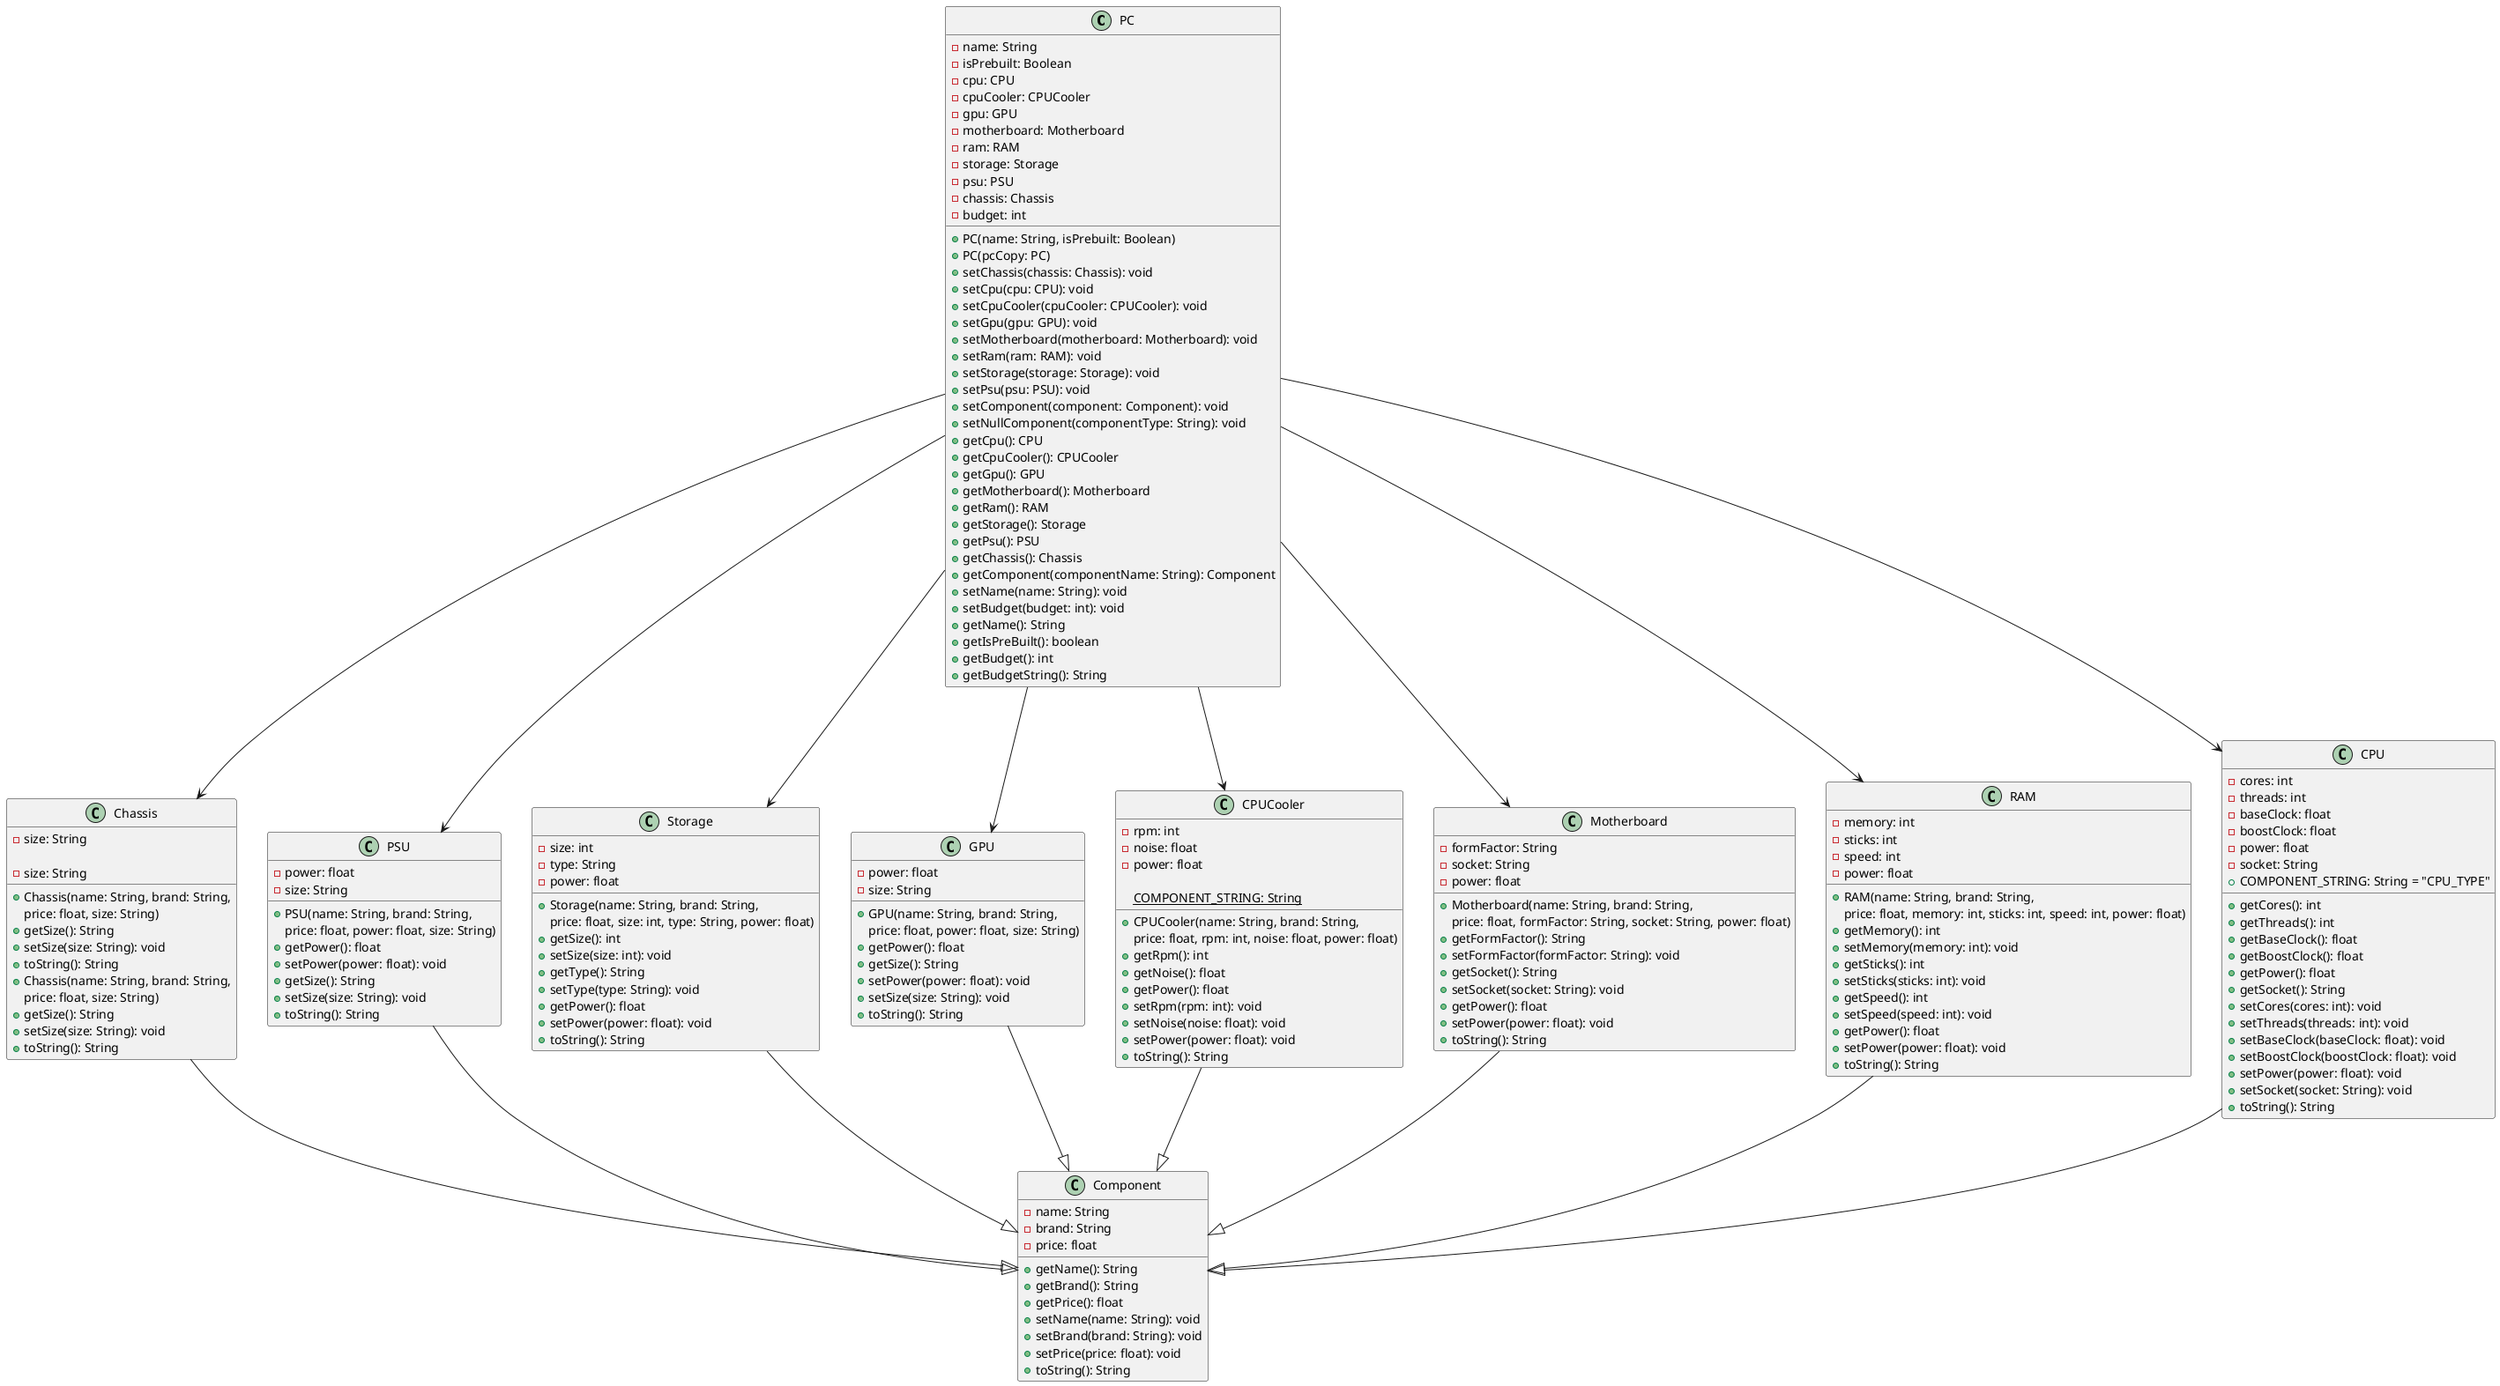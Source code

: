 @startuml


class PC {
    - name: String
    - isPrebuilt: Boolean
    - cpu: CPU
    - cpuCooler: CPUCooler
    - gpu: GPU
    - motherboard: Motherboard
    - ram: RAM
    - storage: Storage
    - psu: PSU
    - chassis: Chassis
    - budget: int
    + PC(name: String, isPrebuilt: Boolean)
    + PC(pcCopy: PC)
    + setChassis(chassis: Chassis): void
    + setCpu(cpu: CPU): void
    + setCpuCooler(cpuCooler: CPUCooler): void
    + setGpu(gpu: GPU): void
    + setMotherboard(motherboard: Motherboard): void
    + setRam(ram: RAM): void
    + setStorage(storage: Storage): void
    + setPsu(psu: PSU): void
    + setComponent(component: Component): void
    + setNullComponent(componentType: String): void
    + getCpu(): CPU
    + getCpuCooler(): CPUCooler
    + getGpu(): GPU
    + getMotherboard(): Motherboard
    + getRam(): RAM
    + getStorage(): Storage
    + getPsu(): PSU
    + getChassis(): Chassis
    + getComponent(componentName: String): Component
    + setName(name: String): void
    + setBudget(budget: int): void
    + getName(): String
    + getIsPreBuilt(): boolean
    + getBudget(): int
    + getBudgetString(): String
}

class Component {
    -name: String
    -brand: String
    -price: float
    +getName(): String
    +getBrand(): String
    +getPrice(): float
    +setName(name: String): void
    +setBrand(brand: String): void
    +setPrice(price: float): void
    +toString(): String
}

class CPU {
    -cores: int
    -threads: int
    -baseClock: float
    -boostClock: float
    -power: float
    -socket: String
    +COMPONENT_STRING: String = "CPU_TYPE"
    +getCores(): int
    +getThreads(): int
    +getBaseClock(): float
    +getBoostClock(): float
    +getPower(): float
    +getSocket(): String
    +setCores(cores: int): void
    +setThreads(threads: int): void
    +setBaseClock(baseClock: float): void
    +setBoostClock(boostClock: float): void
    +setPower(power: float): void
    +setSocket(socket: String): void
    +toString(): String
}
class Chassis {
    -size: String

    +Chassis(name: String, brand: String, 
    price: float, size: String)
    +getSize(): String
    +setSize(size: String): void
    +toString(): String
}
class CPUCooler {
    -rpm: int
    -noise: float
    -power: float

    {static} COMPONENT_STRING: String

    +CPUCooler(name: String, brand: String, 
    price: float, rpm: int, noise: float, power: float)
    +getRpm(): int
    +getNoise(): float
    +getPower(): float
    +setRpm(rpm: int): void
    +setNoise(noise: float): void
    +setPower(power: float): void
    +toString(): String
}
class GPU {
    - power: float
    - size: String
    
    + GPU(name: String, brand: String, 
    price: float, power: float, size: String)
    + getPower(): float
    + getSize(): String
    + setPower(power: float): void
    + setSize(size: String): void
    + toString(): String
}

class Motherboard {
    - formFactor: String
    - socket: String
    - power: float
    + Motherboard(name: String, brand: String, 
    price: float, formFactor: String, socket: String, power: float)
    + getFormFactor(): String
    + setFormFactor(formFactor: String): void
    + getSocket(): String
    + setSocket(socket: String): void
    + getPower(): float
    + setPower(power: float): void
    + toString(): String
}
class RAM {
  - memory: int
  - sticks: int
  - speed: int
  - power: float
  + RAM(name: String, brand: String, 
  price: float, memory: int, sticks: int, speed: int, power: float)
  + getMemory(): int
  + setMemory(memory: int): void
  + getSticks(): int
  + setSticks(sticks: int): void
  + getSpeed(): int
  + setSpeed(speed: int): void
  + getPower(): float
  + setPower(power: float): void
  + toString(): String
}
class Storage {
  - size: int
  - type: String
  - power: float
  + Storage(name: String, brand: String, 
  price: float, size: int, type: String, power: float)
  + getSize(): int
  + setSize(size: int): void
  + getType(): String
  + setType(type: String): void
  + getPower(): float
  + setPower(power: float): void
  + toString(): String
}
class PSU {
  - power: float
  - size: String
  + PSU(name: String, brand: String, 
  price: float, power: float, size: String)
  + getPower(): float
  + setPower(power: float): void
  + getSize(): String
  + setSize(size: String): void
  + toString(): String
}

class Chassis {
    - size: String
    + Chassis(name: String, brand: String, 
    price: float, size: String)
    + getSize(): String
    + setSize(size: String): void
    + toString(): String
}

PC --> CPU
PC --> CPUCooler
PC --> GPU
PC --> Motherboard
PC --> RAM
PC --> Storage
PC --> PSU
PC --> Chassis
Component <|-up- CPU
Component <|-up- RAM
Component <|-up- Motherboard
Component <|-up- CPUCooler
Component <|-up- GPU
Component <|-up- Storage
Component <|-up- PSU
Component <|-up- Chassis

@enduml
